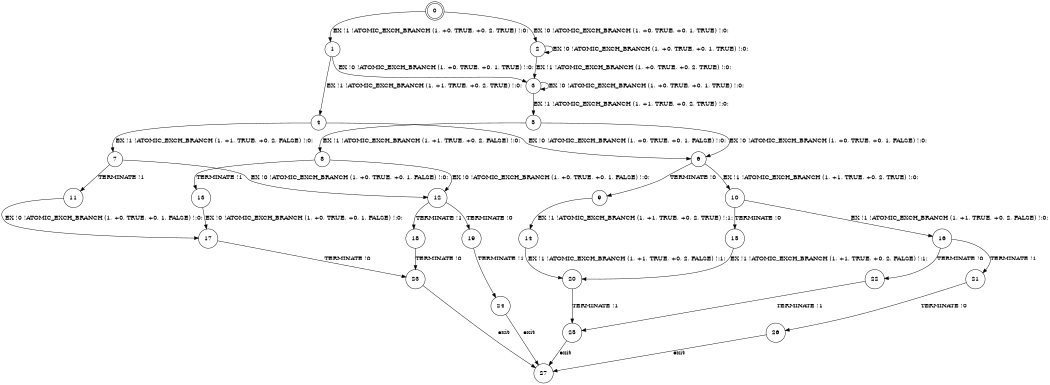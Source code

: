 digraph BCG {
size = "7, 10.5";
center = TRUE;
node [shape = circle];
0 [peripheries = 2];
0 -> 1 [label = "EX !1 !ATOMIC_EXCH_BRANCH (1, +0, TRUE, +0, 2, TRUE) !:0:"];
0 -> 2 [label = "EX !0 !ATOMIC_EXCH_BRANCH (1, +0, TRUE, +0, 1, TRUE) !:0:"];
1 -> 3 [label = "EX !0 !ATOMIC_EXCH_BRANCH (1, +0, TRUE, +0, 1, TRUE) !:0:"];
1 -> 4 [label = "EX !1 !ATOMIC_EXCH_BRANCH (1, +1, TRUE, +0, 2, TRUE) !:0:"];
2 -> 3 [label = "EX !1 !ATOMIC_EXCH_BRANCH (1, +0, TRUE, +0, 2, TRUE) !:0:"];
2 -> 2 [label = "EX !0 !ATOMIC_EXCH_BRANCH (1, +0, TRUE, +0, 1, TRUE) !:0:"];
3 -> 5 [label = "EX !1 !ATOMIC_EXCH_BRANCH (1, +1, TRUE, +0, 2, TRUE) !:0:"];
3 -> 3 [label = "EX !0 !ATOMIC_EXCH_BRANCH (1, +0, TRUE, +0, 1, TRUE) !:0:"];
4 -> 6 [label = "EX !0 !ATOMIC_EXCH_BRANCH (1, +0, TRUE, +0, 1, FALSE) !:0:"];
4 -> 7 [label = "EX !1 !ATOMIC_EXCH_BRANCH (1, +1, TRUE, +0, 2, FALSE) !:0:"];
5 -> 8 [label = "EX !1 !ATOMIC_EXCH_BRANCH (1, +1, TRUE, +0, 2, FALSE) !:0:"];
5 -> 6 [label = "EX !0 !ATOMIC_EXCH_BRANCH (1, +0, TRUE, +0, 1, FALSE) !:0:"];
6 -> 9 [label = "TERMINATE !0"];
6 -> 10 [label = "EX !1 !ATOMIC_EXCH_BRANCH (1, +1, TRUE, +0, 2, TRUE) !:0:"];
7 -> 11 [label = "TERMINATE !1"];
7 -> 12 [label = "EX !0 !ATOMIC_EXCH_BRANCH (1, +0, TRUE, +0, 1, FALSE) !:0:"];
8 -> 13 [label = "TERMINATE !1"];
8 -> 12 [label = "EX !0 !ATOMIC_EXCH_BRANCH (1, +0, TRUE, +0, 1, FALSE) !:0:"];
9 -> 14 [label = "EX !1 !ATOMIC_EXCH_BRANCH (1, +1, TRUE, +0, 2, TRUE) !:1:"];
10 -> 15 [label = "TERMINATE !0"];
10 -> 16 [label = "EX !1 !ATOMIC_EXCH_BRANCH (1, +1, TRUE, +0, 2, FALSE) !:0:"];
11 -> 17 [label = "EX !0 !ATOMIC_EXCH_BRANCH (1, +0, TRUE, +0, 1, FALSE) !:0:"];
12 -> 18 [label = "TERMINATE !1"];
12 -> 19 [label = "TERMINATE !0"];
13 -> 17 [label = "EX !0 !ATOMIC_EXCH_BRANCH (1, +0, TRUE, +0, 1, FALSE) !:0:"];
14 -> 20 [label = "EX !1 !ATOMIC_EXCH_BRANCH (1, +1, TRUE, +0, 2, FALSE) !:1:"];
15 -> 20 [label = "EX !1 !ATOMIC_EXCH_BRANCH (1, +1, TRUE, +0, 2, FALSE) !:1:"];
16 -> 21 [label = "TERMINATE !1"];
16 -> 22 [label = "TERMINATE !0"];
17 -> 23 [label = "TERMINATE !0"];
18 -> 23 [label = "TERMINATE !0"];
19 -> 24 [label = "TERMINATE !1"];
20 -> 25 [label = "TERMINATE !1"];
21 -> 26 [label = "TERMINATE !0"];
22 -> 25 [label = "TERMINATE !1"];
23 -> 27 [label = "exit"];
24 -> 27 [label = "exit"];
25 -> 27 [label = "exit"];
26 -> 27 [label = "exit"];
}
